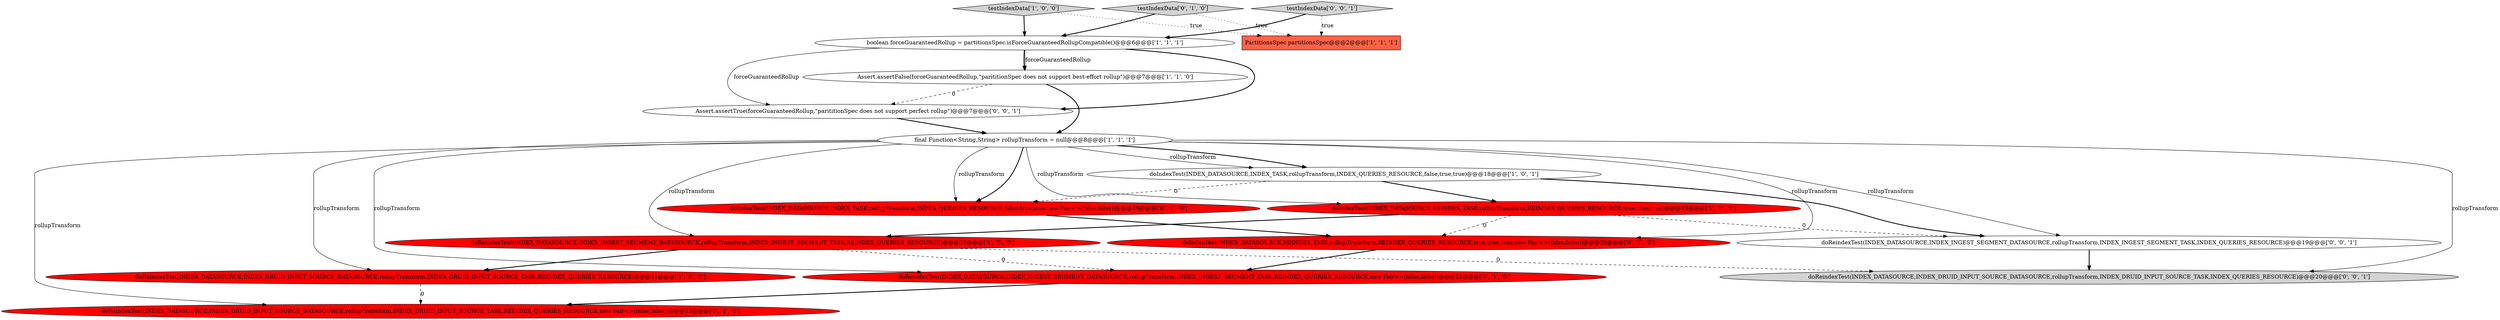 digraph {
0 [style = filled, label = "final Function<String,String> rollupTransform = null@@@8@@@['1', '1', '1']", fillcolor = white, shape = ellipse image = "AAA0AAABBB1BBB"];
4 [style = filled, label = "testIndexData['1', '0', '0']", fillcolor = lightgray, shape = diamond image = "AAA0AAABBB1BBB"];
8 [style = filled, label = "doReindexTest(INDEX_DATASOURCE,INDEX_DRUID_INPUT_SOURCE_DATASOURCE,rollupTransform,INDEX_DRUID_INPUT_SOURCE_TASK,REINDEX_QUERIES_RESOURCE)@@@21@@@['1', '0', '0']", fillcolor = red, shape = ellipse image = "AAA1AAABBB1BBB"];
15 [style = filled, label = "doReindexTest(INDEX_DATASOURCE,INDEX_INGEST_SEGMENT_DATASOURCE,rollupTransform,INDEX_INGEST_SEGMENT_TASK,INDEX_QUERIES_RESOURCE)@@@19@@@['0', '0', '1']", fillcolor = white, shape = ellipse image = "AAA0AAABBB3BBB"];
9 [style = filled, label = "doIndexTest(INDEX_DATASOURCE,INDEX_TASK,rollupTransform,INDEX_QUERIES_RESOURCE,false,true,true,new Pair<>(false,false))@@@19@@@['0', '1', '0']", fillcolor = red, shape = ellipse image = "AAA1AAABBB2BBB"];
12 [style = filled, label = "doIndexTest(INDEX_DATASOURCE,REINDEX_TASK,rollupTransform,REINDEX_QUERIES_RESOURCE,true,true,true,new Pair<>(false,false))@@@20@@@['0', '1', '0']", fillcolor = red, shape = ellipse image = "AAA1AAABBB2BBB"];
14 [style = filled, label = "Assert.assertTrue(forceGuaranteedRollup,\"parititionSpec does not support perfect rollup\")@@@7@@@['0', '0', '1']", fillcolor = white, shape = ellipse image = "AAA0AAABBB3BBB"];
7 [style = filled, label = "boolean forceGuaranteedRollup = partitionsSpec.isForceGuaranteedRollupCompatible()@@@6@@@['1', '1', '1']", fillcolor = white, shape = ellipse image = "AAA0AAABBB1BBB"];
17 [style = filled, label = "testIndexData['0', '0', '1']", fillcolor = lightgray, shape = diamond image = "AAA0AAABBB3BBB"];
6 [style = filled, label = "PartitionsSpec partitionsSpec@@@2@@@['1', '1', '1']", fillcolor = tomato, shape = box image = "AAA0AAABBB1BBB"];
11 [style = filled, label = "doReindexTest(INDEX_DATASOURCE,INDEX_DRUID_INPUT_SOURCE_DATASOURCE,rollupTransform,INDEX_DRUID_INPUT_SOURCE_TASK,REINDEX_QUERIES_RESOURCE,new Pair<>(false,false))@@@22@@@['0', '1', '0']", fillcolor = red, shape = ellipse image = "AAA1AAABBB2BBB"];
10 [style = filled, label = "testIndexData['0', '1', '0']", fillcolor = lightgray, shape = diamond image = "AAA0AAABBB2BBB"];
13 [style = filled, label = "doReindexTest(INDEX_DATASOURCE,INDEX_INGEST_SEGMENT_DATASOURCE,rollupTransform,INDEX_INGEST_SEGMENT_TASK,REINDEX_QUERIES_RESOURCE,new Pair<>(false,false))@@@21@@@['0', '1', '0']", fillcolor = red, shape = ellipse image = "AAA1AAABBB2BBB"];
1 [style = filled, label = "doIndexTest(INDEX_DATASOURCE,INDEX_TASK,rollupTransform,INDEX_QUERIES_RESOURCE,false,true,true)@@@18@@@['1', '0', '1']", fillcolor = white, shape = ellipse image = "AAA0AAABBB1BBB"];
2 [style = filled, label = "doReindexTest(INDEX_DATASOURCE,INDEX_INGEST_SEGMENT_DATASOURCE,rollupTransform,INDEX_INGEST_SEGMENT_TASK,REINDEX_QUERIES_RESOURCE)@@@20@@@['1', '0', '0']", fillcolor = red, shape = ellipse image = "AAA1AAABBB1BBB"];
16 [style = filled, label = "doReindexTest(INDEX_DATASOURCE,INDEX_DRUID_INPUT_SOURCE_DATASOURCE,rollupTransform,INDEX_DRUID_INPUT_SOURCE_TASK,INDEX_QUERIES_RESOURCE)@@@20@@@['0', '0', '1']", fillcolor = lightgray, shape = ellipse image = "AAA0AAABBB3BBB"];
5 [style = filled, label = "doIndexTest(INDEX_DATASOURCE,REINDEX_TASK,rollupTransform,REINDEX_QUERIES_RESOURCE,true,true,true)@@@19@@@['1', '0', '0']", fillcolor = red, shape = ellipse image = "AAA1AAABBB1BBB"];
3 [style = filled, label = "Assert.assertFalse(forceGuaranteedRollup,\"parititionSpec does not support best-effort rollup\")@@@7@@@['1', '1', '0']", fillcolor = white, shape = ellipse image = "AAA0AAABBB1BBB"];
1->5 [style = bold, label=""];
4->6 [style = dotted, label="true"];
0->9 [style = bold, label=""];
10->6 [style = dotted, label="true"];
5->12 [style = dashed, label="0"];
0->5 [style = solid, label="rollupTransform"];
0->13 [style = solid, label="rollupTransform"];
17->6 [style = dotted, label="true"];
7->3 [style = solid, label="forceGuaranteedRollup"];
1->15 [style = bold, label=""];
0->12 [style = solid, label="rollupTransform"];
0->1 [style = solid, label="rollupTransform"];
0->8 [style = solid, label="rollupTransform"];
1->9 [style = dashed, label="0"];
15->16 [style = bold, label=""];
13->11 [style = bold, label=""];
0->9 [style = solid, label="rollupTransform"];
10->7 [style = bold, label=""];
4->7 [style = bold, label=""];
3->0 [style = bold, label=""];
7->3 [style = bold, label=""];
7->14 [style = bold, label=""];
17->7 [style = bold, label=""];
12->13 [style = bold, label=""];
5->2 [style = bold, label=""];
14->0 [style = bold, label=""];
0->16 [style = solid, label="rollupTransform"];
0->1 [style = bold, label=""];
2->13 [style = dashed, label="0"];
2->16 [style = dashed, label="0"];
0->11 [style = solid, label="rollupTransform"];
0->15 [style = solid, label="rollupTransform"];
9->12 [style = bold, label=""];
0->2 [style = solid, label="rollupTransform"];
8->11 [style = dashed, label="0"];
3->14 [style = dashed, label="0"];
5->15 [style = dashed, label="0"];
7->14 [style = solid, label="forceGuaranteedRollup"];
2->8 [style = bold, label=""];
}
